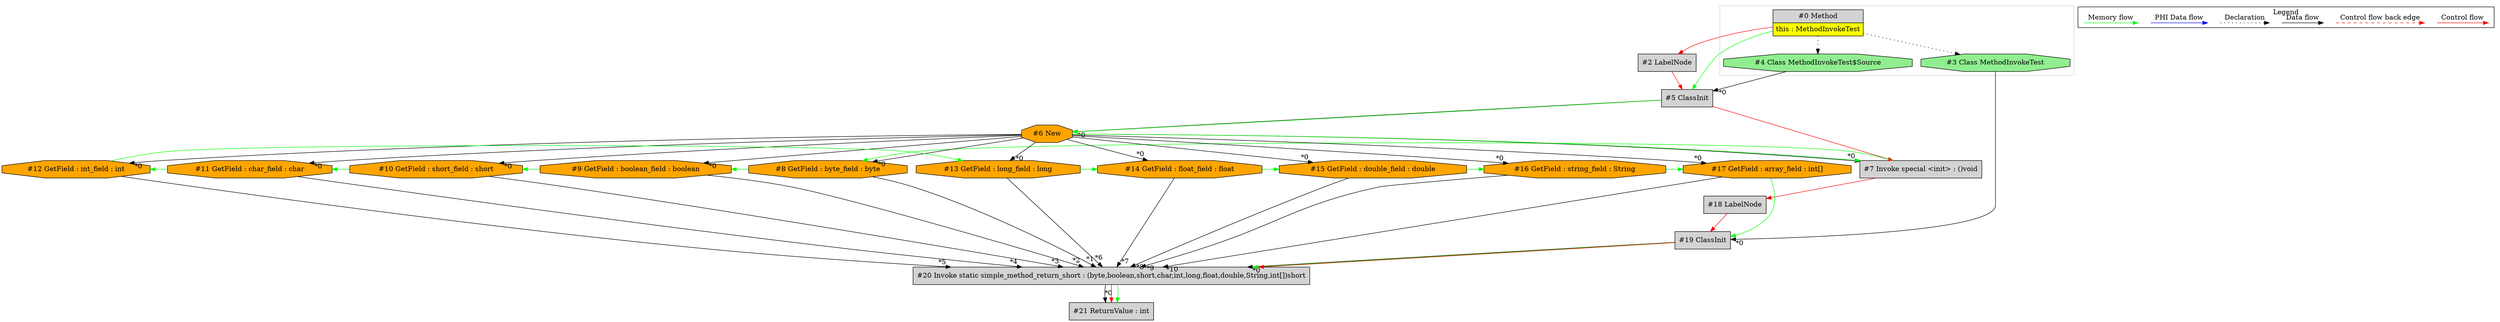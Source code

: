 digraph {
 ordering="in";
 node0[margin="0", label=<<table border="0" cellborder="1" cellspacing="0" cellpadding="5"><tr><td colspan="1">#0 Method</td></tr><tr><td port="prj1" bgcolor="yellow">this : MethodInvokeTest</td></tr></table>>,shape=none, fillcolor=lightgrey, style=filled];
 node4[label="#4 Class MethodInvokeTest$Source",shape=octagon, fillcolor=lightgreen, style=filled];
 node0 -> node4[style=dotted];
 node5[label="#5 ClassInit",shape=box, fillcolor=lightgrey, style=filled];
 node4 -> node5[headlabel="*0", labeldistance=2];
 node2 -> node5[labeldistance=2, color=red, fontcolor=red];
 node0 -> node5[labeldistance=2, color=green, constraint=false];
 node2[label="#2 LabelNode",shape=box, fillcolor=lightgrey, style=filled];
 node0 -> node2[labeldistance=2, color=red, fontcolor=red];
 node7[label="#7 Invoke special <init> : ()void",shape=box, fillcolor=lightgrey, style=filled];
 node6 -> node7[headlabel="*0", labeldistance=2];
 node5 -> node7[labeldistance=2, color=red, fontcolor=red];
 node6 -> node7[labeldistance=2, color=green, constraint=false];
 node6[label="#6 New",shape=octagon, fillcolor=orange, style=filled];
 node5 -> node6[headlabel="*0", labeldistance=2];
 node5 -> node6[labeldistance=2, color=green, constraint=false];
 node12[label="#12 GetField : int_field : int",shape=octagon, fillcolor=orange, style=filled];
 node6 -> node12[headlabel="*0", labeldistance=2];
 node11 -> node12[labeldistance=2, color=green, constraint=false];
 node11[label="#11 GetField : char_field : char",shape=octagon, fillcolor=orange, style=filled];
 node6 -> node11[headlabel="*0", labeldistance=2];
 node10 -> node11[labeldistance=2, color=green, constraint=false];
 node10[label="#10 GetField : short_field : short",shape=octagon, fillcolor=orange, style=filled];
 node6 -> node10[headlabel="*0", labeldistance=2];
 node9 -> node10[labeldistance=2, color=green, constraint=false];
 node9[label="#9 GetField : boolean_field : boolean",shape=octagon, fillcolor=orange, style=filled];
 node6 -> node9[headlabel="*0", labeldistance=2];
 node8 -> node9[labeldistance=2, color=green, constraint=false];
 node8[label="#8 GetField : byte_field : byte",shape=octagon, fillcolor=orange, style=filled];
 node6 -> node8[headlabel="*0", labeldistance=2];
 node7 -> node8[labeldistance=2, color=green, constraint=false];
 node20[label="#20 Invoke static simple_method_return_short : (byte,boolean,short,char,int,long,float,double,String,int[])short",shape=box, fillcolor=lightgrey, style=filled];
 node19 -> node20[headlabel="*0", labeldistance=2];
 node8 -> node20[headlabel="*1", labeldistance=2];
 node9 -> node20[headlabel="*2", labeldistance=2];
 node10 -> node20[headlabel="*3", labeldistance=2];
 node11 -> node20[headlabel="*4", labeldistance=2];
 node12 -> node20[headlabel="*5", labeldistance=2];
 node13 -> node20[headlabel="*6", labeldistance=2];
 node14 -> node20[headlabel="*7", labeldistance=2];
 node15 -> node20[headlabel="*8", labeldistance=2];
 node16 -> node20[headlabel="*9", labeldistance=2];
 node17 -> node20[headlabel="*10", labeldistance=2];
 node19 -> node20[labeldistance=2, color=green, constraint=false];
 node19 -> node20[labeldistance=2, color=red, fontcolor=red];
 node19[label="#19 ClassInit",shape=box, fillcolor=lightgrey, style=filled];
 node3 -> node19[headlabel="*0", labeldistance=2];
 node17 -> node19[labeldistance=2, color=green, constraint=false];
 node18 -> node19[labeldistance=2, color=red, fontcolor=red];
 node18[label="#18 LabelNode",shape=box, fillcolor=lightgrey, style=filled];
 node7 -> node18[labeldistance=2, color=red, fontcolor=red];
 node17[label="#17 GetField : array_field : int[]",shape=octagon, fillcolor=orange, style=filled];
 node6 -> node17[headlabel="*0", labeldistance=2];
 node16 -> node17[labeldistance=2, color=green, constraint=false];
 node16[label="#16 GetField : string_field : String",shape=octagon, fillcolor=orange, style=filled];
 node6 -> node16[headlabel="*0", labeldistance=2];
 node15 -> node16[labeldistance=2, color=green, constraint=false];
 node15[label="#15 GetField : double_field : double",shape=octagon, fillcolor=orange, style=filled];
 node6 -> node15[headlabel="*0", labeldistance=2];
 node14 -> node15[labeldistance=2, color=green, constraint=false];
 node14[label="#14 GetField : float_field : float",shape=octagon, fillcolor=orange, style=filled];
 node6 -> node14[headlabel="*0", labeldistance=2];
 node13 -> node14[labeldistance=2, color=green, constraint=false];
 node13[label="#13 GetField : long_field : long",shape=octagon, fillcolor=orange, style=filled];
 node6 -> node13[headlabel="*0", labeldistance=2];
 node12 -> node13[labeldistance=2, color=green, constraint=false];
 node3[label="#3 Class MethodInvokeTest",shape=octagon, fillcolor=lightgreen, style=filled];
 node0 -> node3[style=dotted];
 node21[label="#21 ReturnValue : int",shape=box, fillcolor=lightgrey, style=filled];
 node20 -> node21[headlabel="*0", labeldistance=2];
 node20 -> node21[labeldistance=2, color=red, fontcolor=red];
 node20 -> node21[labeldistance=2, color=green, constraint=false];
 subgraph cluster_0 {
  color=lightgray;
  node0;
  node3;
  node4;
 }
 subgraph cluster_000 {
  label = "Legend";
  node [shape=point]
  {
   rank=same;
   c0 [style = invis];
   c1 [style = invis];
   c2 [style = invis];
   c3 [style = invis];
   d0 [style = invis];
   d1 [style = invis];
   d2 [style = invis];
   d3 [style = invis];
   d4 [style = invis];
   d5 [style = invis];
   d6 [style = invis];
   d7 [style = invis];
  }
  c0 -> c1 [label="Control flow", style=solid, color=red]
  c2 -> c3 [label="Control flow back edge", style=dashed, color=red]
  d0 -> d1 [label="Data flow"]
  d2 -> d3 [label="Declaration", style=dotted]
  d4 -> d5 [label="PHI Data flow", color=blue]
  d6 -> d7 [label="Memory flow", color=green]
 }

}
